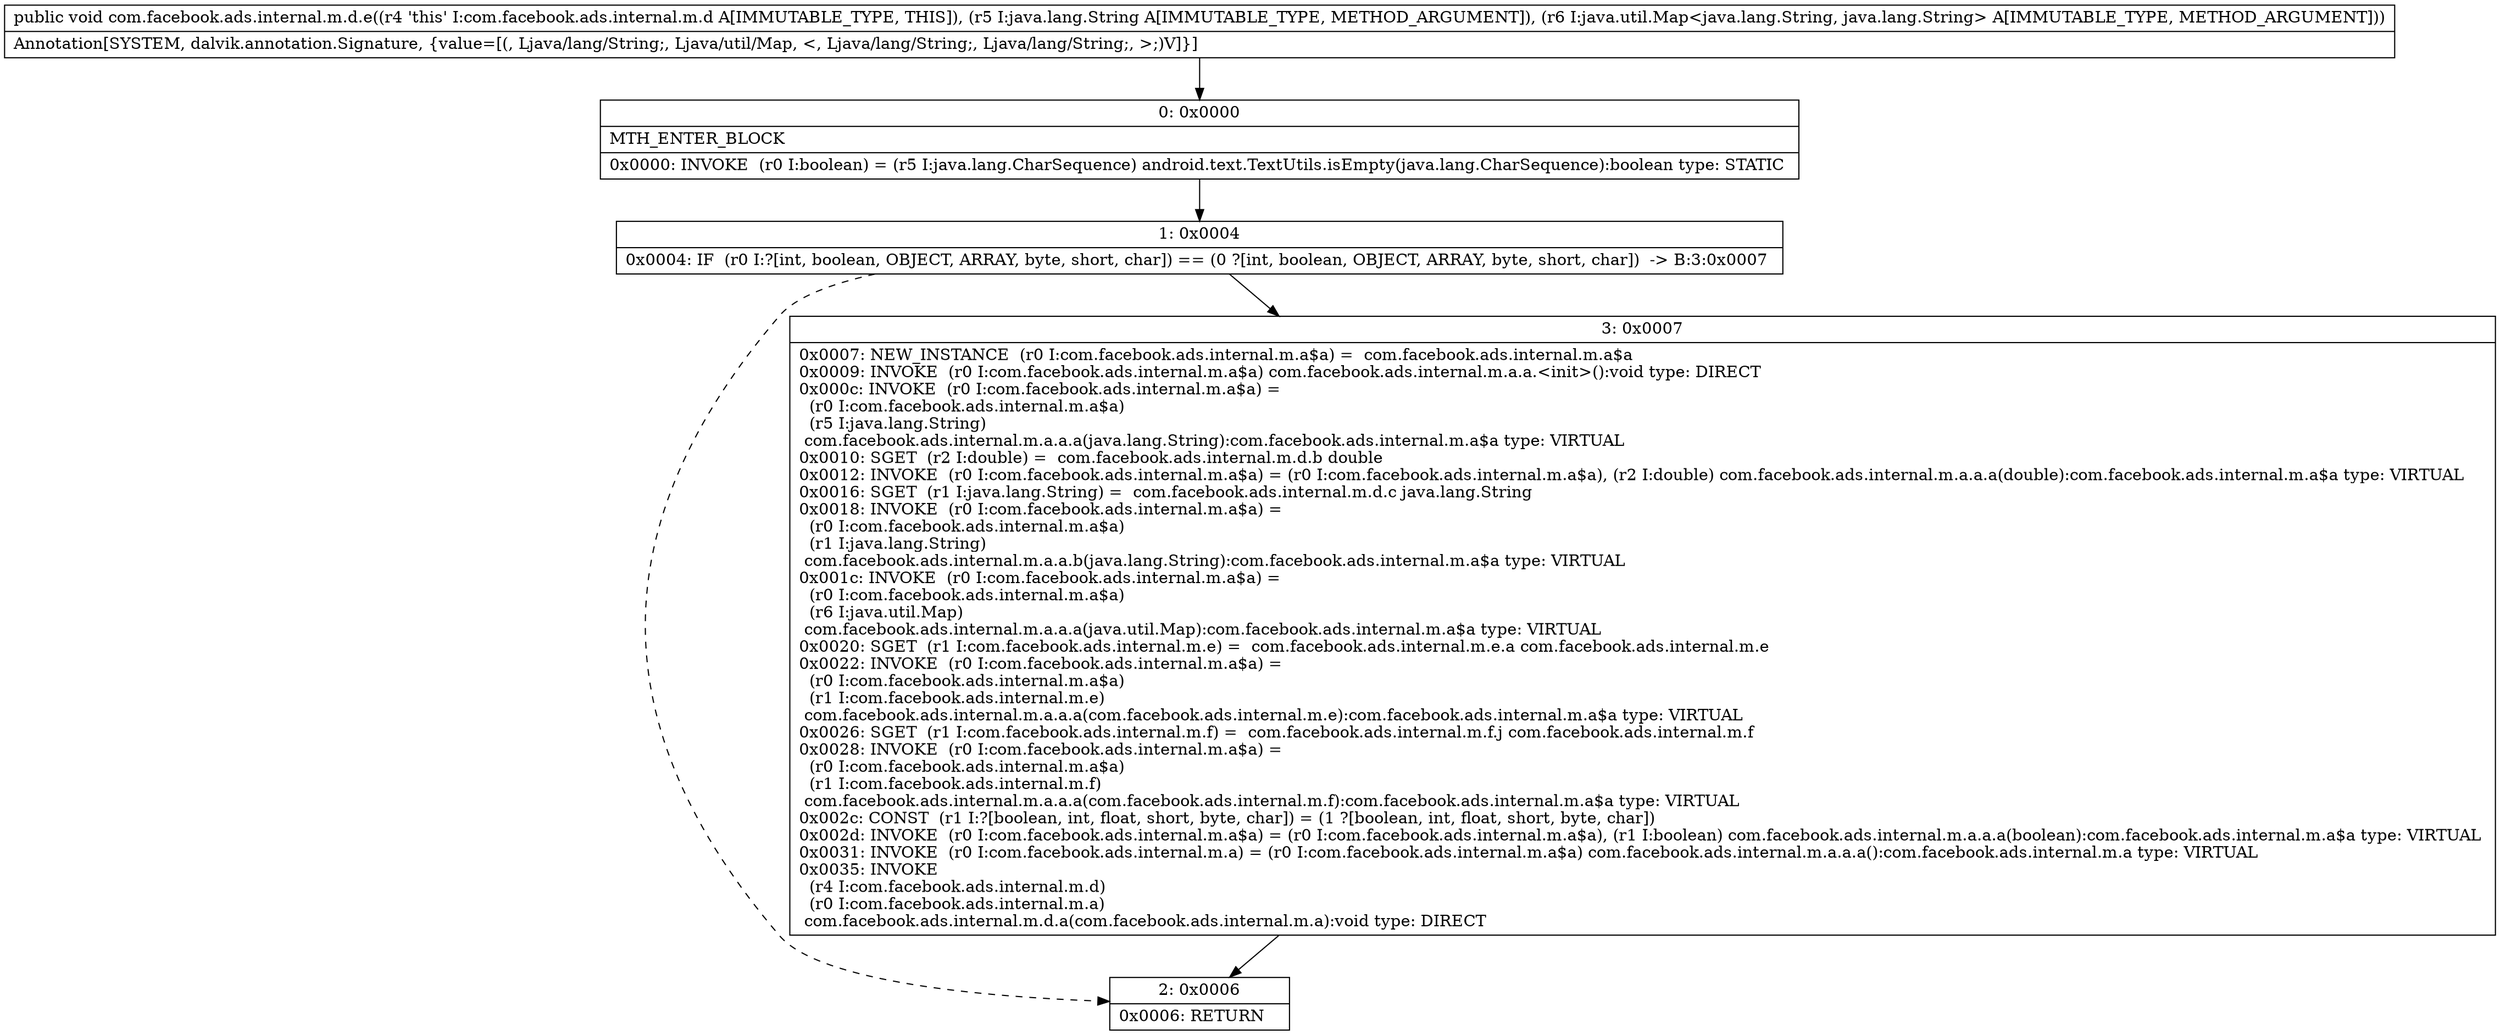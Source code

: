 digraph "CFG forcom.facebook.ads.internal.m.d.e(Ljava\/lang\/String;Ljava\/util\/Map;)V" {
Node_0 [shape=record,label="{0\:\ 0x0000|MTH_ENTER_BLOCK\l|0x0000: INVOKE  (r0 I:boolean) = (r5 I:java.lang.CharSequence) android.text.TextUtils.isEmpty(java.lang.CharSequence):boolean type: STATIC \l}"];
Node_1 [shape=record,label="{1\:\ 0x0004|0x0004: IF  (r0 I:?[int, boolean, OBJECT, ARRAY, byte, short, char]) == (0 ?[int, boolean, OBJECT, ARRAY, byte, short, char])  \-\> B:3:0x0007 \l}"];
Node_2 [shape=record,label="{2\:\ 0x0006|0x0006: RETURN   \l}"];
Node_3 [shape=record,label="{3\:\ 0x0007|0x0007: NEW_INSTANCE  (r0 I:com.facebook.ads.internal.m.a$a) =  com.facebook.ads.internal.m.a$a \l0x0009: INVOKE  (r0 I:com.facebook.ads.internal.m.a$a) com.facebook.ads.internal.m.a.a.\<init\>():void type: DIRECT \l0x000c: INVOKE  (r0 I:com.facebook.ads.internal.m.a$a) = \l  (r0 I:com.facebook.ads.internal.m.a$a)\l  (r5 I:java.lang.String)\l com.facebook.ads.internal.m.a.a.a(java.lang.String):com.facebook.ads.internal.m.a$a type: VIRTUAL \l0x0010: SGET  (r2 I:double) =  com.facebook.ads.internal.m.d.b double \l0x0012: INVOKE  (r0 I:com.facebook.ads.internal.m.a$a) = (r0 I:com.facebook.ads.internal.m.a$a), (r2 I:double) com.facebook.ads.internal.m.a.a.a(double):com.facebook.ads.internal.m.a$a type: VIRTUAL \l0x0016: SGET  (r1 I:java.lang.String) =  com.facebook.ads.internal.m.d.c java.lang.String \l0x0018: INVOKE  (r0 I:com.facebook.ads.internal.m.a$a) = \l  (r0 I:com.facebook.ads.internal.m.a$a)\l  (r1 I:java.lang.String)\l com.facebook.ads.internal.m.a.a.b(java.lang.String):com.facebook.ads.internal.m.a$a type: VIRTUAL \l0x001c: INVOKE  (r0 I:com.facebook.ads.internal.m.a$a) = \l  (r0 I:com.facebook.ads.internal.m.a$a)\l  (r6 I:java.util.Map)\l com.facebook.ads.internal.m.a.a.a(java.util.Map):com.facebook.ads.internal.m.a$a type: VIRTUAL \l0x0020: SGET  (r1 I:com.facebook.ads.internal.m.e) =  com.facebook.ads.internal.m.e.a com.facebook.ads.internal.m.e \l0x0022: INVOKE  (r0 I:com.facebook.ads.internal.m.a$a) = \l  (r0 I:com.facebook.ads.internal.m.a$a)\l  (r1 I:com.facebook.ads.internal.m.e)\l com.facebook.ads.internal.m.a.a.a(com.facebook.ads.internal.m.e):com.facebook.ads.internal.m.a$a type: VIRTUAL \l0x0026: SGET  (r1 I:com.facebook.ads.internal.m.f) =  com.facebook.ads.internal.m.f.j com.facebook.ads.internal.m.f \l0x0028: INVOKE  (r0 I:com.facebook.ads.internal.m.a$a) = \l  (r0 I:com.facebook.ads.internal.m.a$a)\l  (r1 I:com.facebook.ads.internal.m.f)\l com.facebook.ads.internal.m.a.a.a(com.facebook.ads.internal.m.f):com.facebook.ads.internal.m.a$a type: VIRTUAL \l0x002c: CONST  (r1 I:?[boolean, int, float, short, byte, char]) = (1 ?[boolean, int, float, short, byte, char]) \l0x002d: INVOKE  (r0 I:com.facebook.ads.internal.m.a$a) = (r0 I:com.facebook.ads.internal.m.a$a), (r1 I:boolean) com.facebook.ads.internal.m.a.a.a(boolean):com.facebook.ads.internal.m.a$a type: VIRTUAL \l0x0031: INVOKE  (r0 I:com.facebook.ads.internal.m.a) = (r0 I:com.facebook.ads.internal.m.a$a) com.facebook.ads.internal.m.a.a.a():com.facebook.ads.internal.m.a type: VIRTUAL \l0x0035: INVOKE  \l  (r4 I:com.facebook.ads.internal.m.d)\l  (r0 I:com.facebook.ads.internal.m.a)\l com.facebook.ads.internal.m.d.a(com.facebook.ads.internal.m.a):void type: DIRECT \l}"];
MethodNode[shape=record,label="{public void com.facebook.ads.internal.m.d.e((r4 'this' I:com.facebook.ads.internal.m.d A[IMMUTABLE_TYPE, THIS]), (r5 I:java.lang.String A[IMMUTABLE_TYPE, METHOD_ARGUMENT]), (r6 I:java.util.Map\<java.lang.String, java.lang.String\> A[IMMUTABLE_TYPE, METHOD_ARGUMENT]))  | Annotation[SYSTEM, dalvik.annotation.Signature, \{value=[(, Ljava\/lang\/String;, Ljava\/util\/Map, \<, Ljava\/lang\/String;, Ljava\/lang\/String;, \>;)V]\}]\l}"];
MethodNode -> Node_0;
Node_0 -> Node_1;
Node_1 -> Node_2[style=dashed];
Node_1 -> Node_3;
Node_3 -> Node_2;
}

